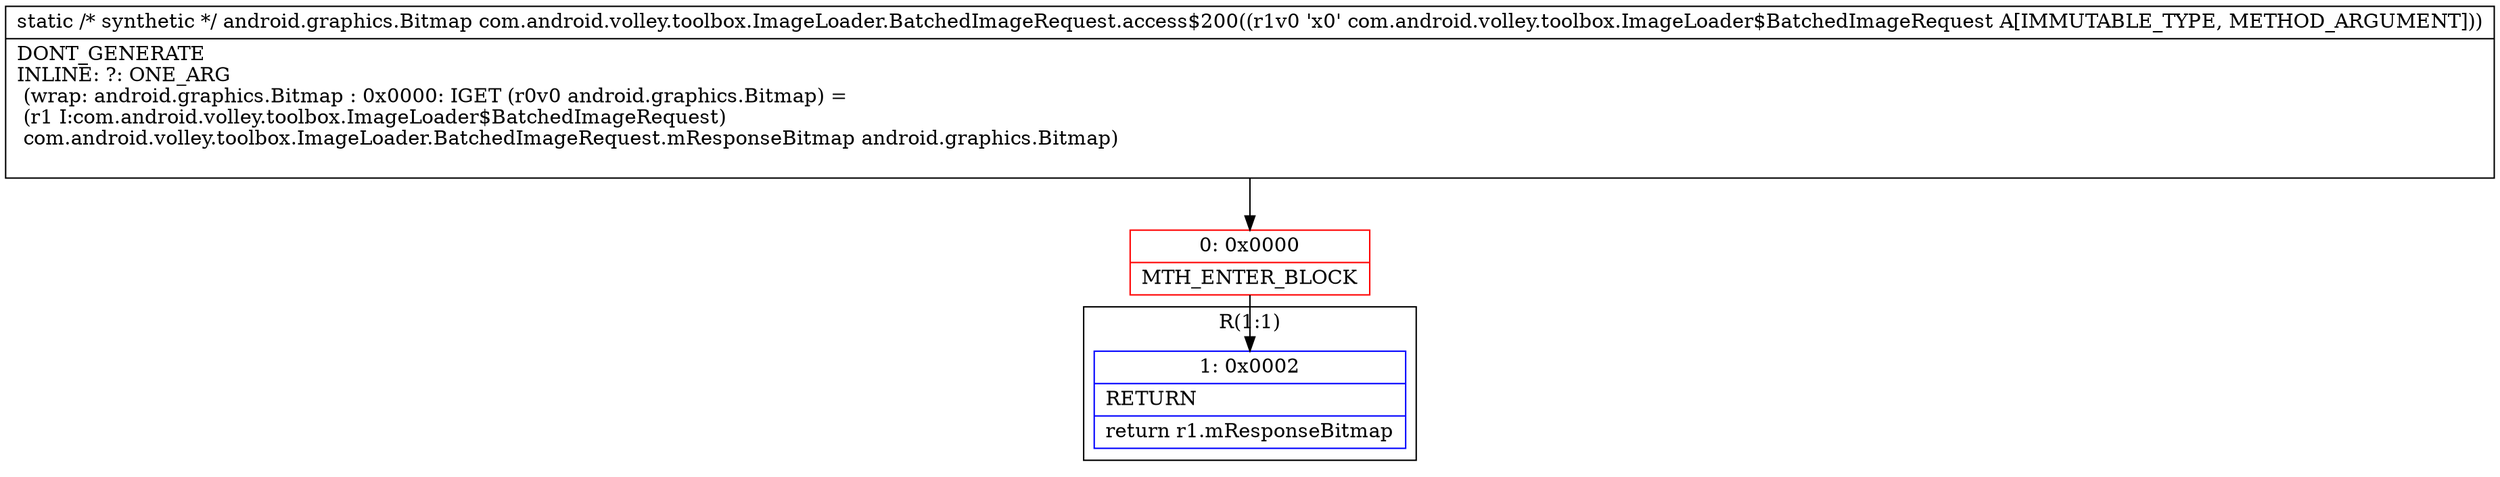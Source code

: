 digraph "CFG forcom.android.volley.toolbox.ImageLoader.BatchedImageRequest.access$200(Lcom\/android\/volley\/toolbox\/ImageLoader$BatchedImageRequest;)Landroid\/graphics\/Bitmap;" {
subgraph cluster_Region_1081372914 {
label = "R(1:1)";
node [shape=record,color=blue];
Node_1 [shape=record,label="{1\:\ 0x0002|RETURN\l|return r1.mResponseBitmap\l}"];
}
Node_0 [shape=record,color=red,label="{0\:\ 0x0000|MTH_ENTER_BLOCK\l}"];
MethodNode[shape=record,label="{static \/* synthetic *\/ android.graphics.Bitmap com.android.volley.toolbox.ImageLoader.BatchedImageRequest.access$200((r1v0 'x0' com.android.volley.toolbox.ImageLoader$BatchedImageRequest A[IMMUTABLE_TYPE, METHOD_ARGUMENT]))  | DONT_GENERATE\lINLINE: ?: ONE_ARG  \l  (wrap: android.graphics.Bitmap : 0x0000: IGET  (r0v0 android.graphics.Bitmap) = \l  (r1 I:com.android.volley.toolbox.ImageLoader$BatchedImageRequest)\l com.android.volley.toolbox.ImageLoader.BatchedImageRequest.mResponseBitmap android.graphics.Bitmap)\l\l}"];
MethodNode -> Node_0;
Node_0 -> Node_1;
}

